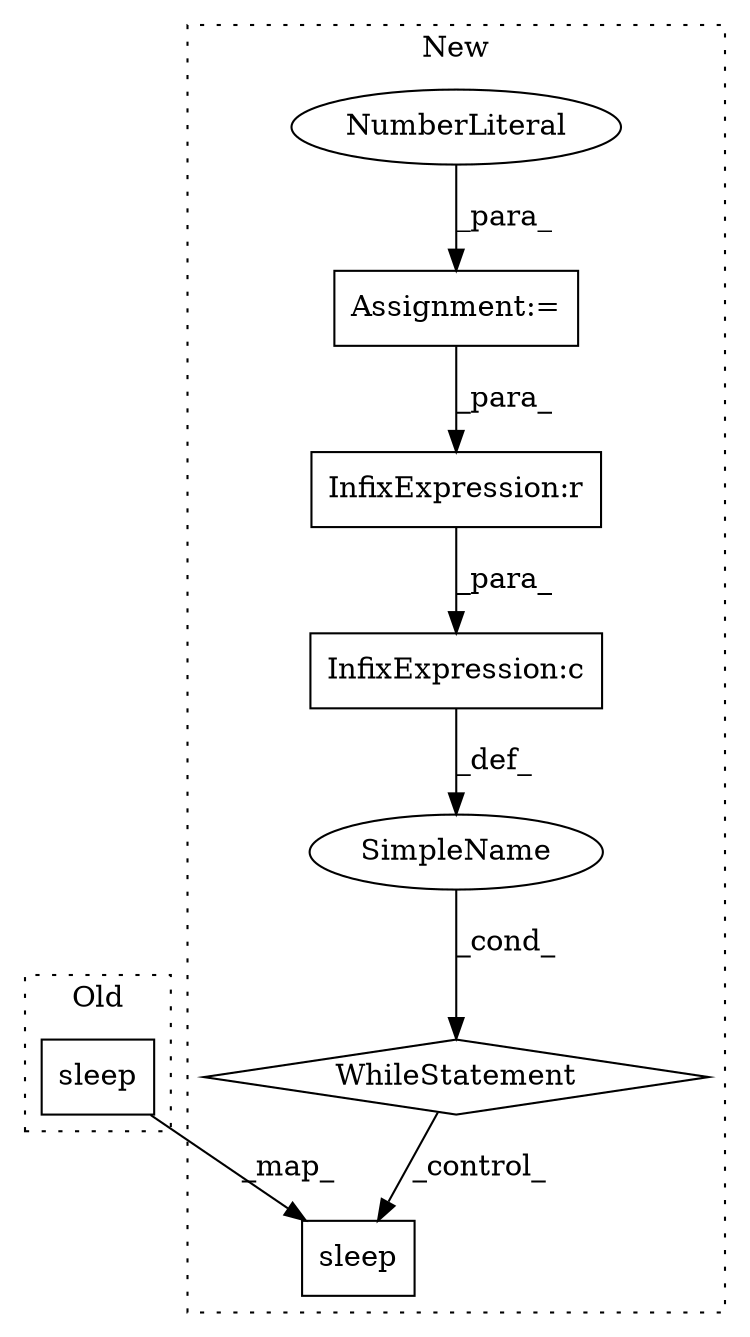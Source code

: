 digraph G {
subgraph cluster0 {
1 [label="sleep" a="32" s="11078,11141" l="6,1" shape="box"];
label = "Old";
style="dotted";
}
subgraph cluster1 {
2 [label="sleep" a="32" s="10126,10181" l="6,1" shape="box"];
3 [label="Assignment:=" a="7" s="10054" l="1" shape="box"];
4 [label="InfixExpression:r" a="27" s="10099" l="3" shape="box"];
5 [label="WhileStatement" a="61" s="10064,10109" l="7,2" shape="diamond"];
6 [label="SimpleName" a="42" s="" l="" shape="ellipse"];
7 [label="InfixExpression:c" a="27" s="10093" l="4" shape="box"];
8 [label="NumberLiteral" a="34" s="10055" l="1" shape="ellipse"];
label = "New";
style="dotted";
}
1 -> 2 [label="_map_"];
3 -> 4 [label="_para_"];
4 -> 7 [label="_para_"];
5 -> 2 [label="_control_"];
6 -> 5 [label="_cond_"];
7 -> 6 [label="_def_"];
8 -> 3 [label="_para_"];
}